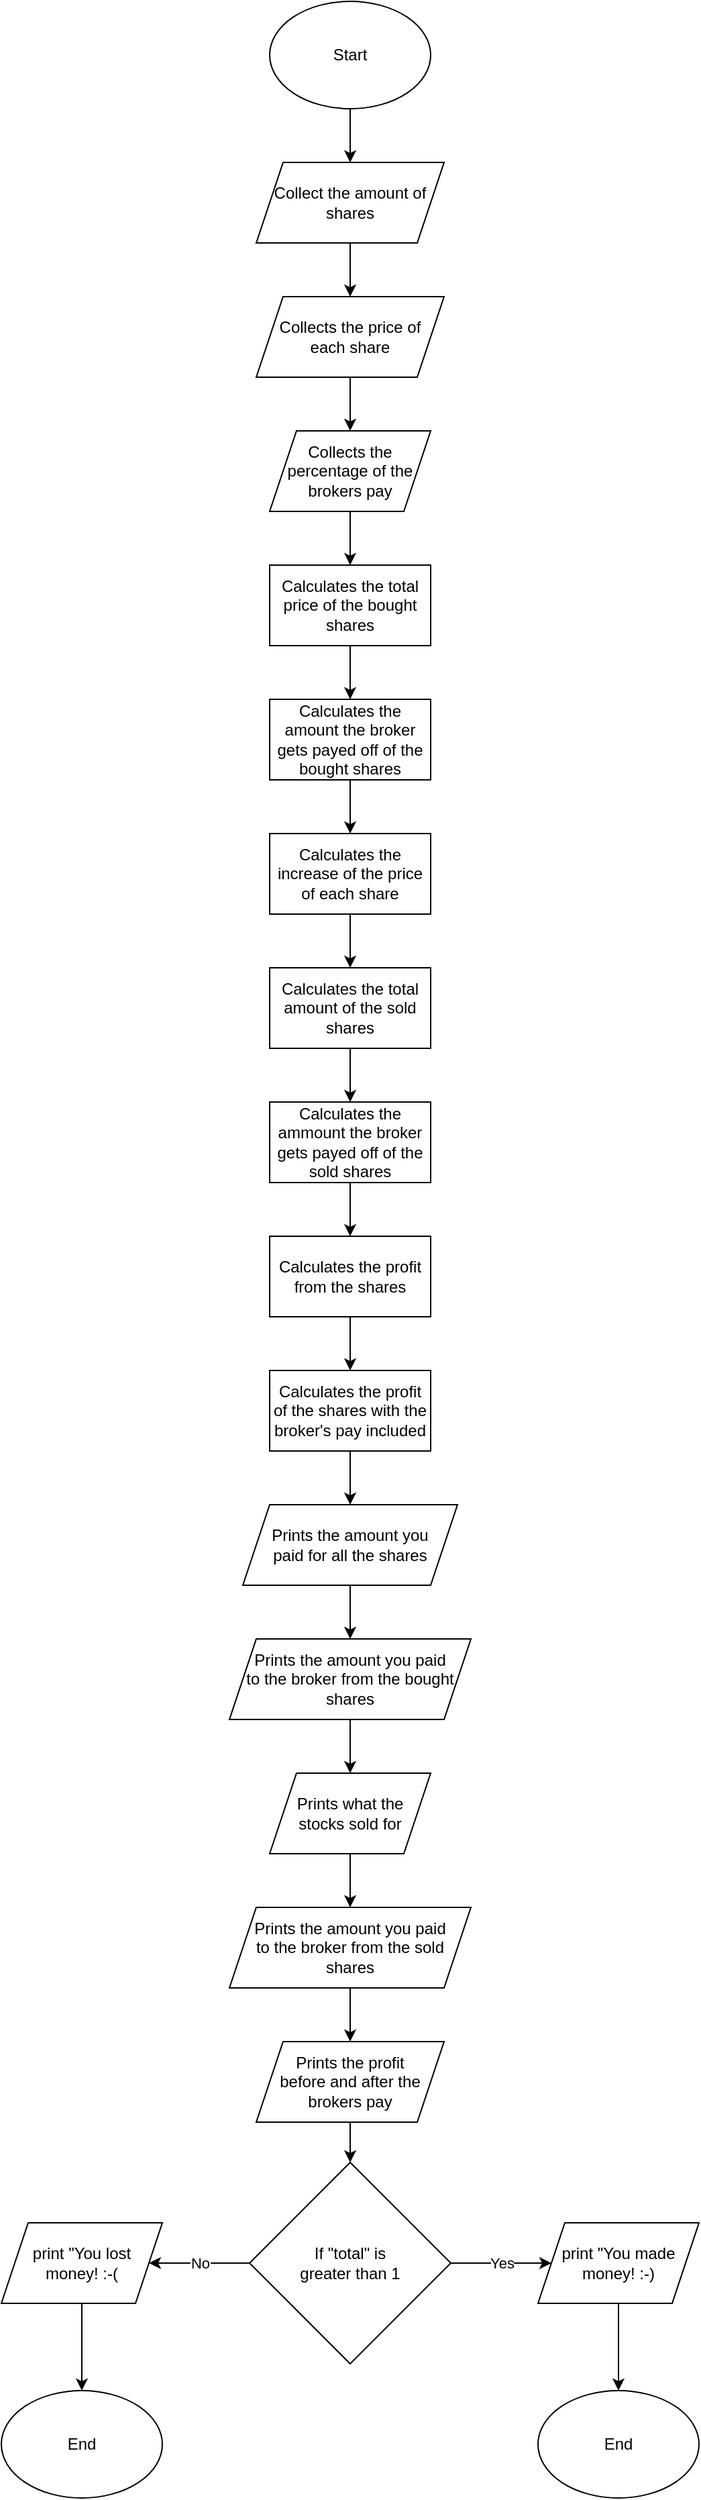 <mxfile version="20.3.0" type="device"><diagram id="i883SwuRaH4hAuCAc5P-" name="Page-1"><mxGraphModel dx="1422" dy="762" grid="1" gridSize="10" guides="1" tooltips="1" connect="1" arrows="1" fold="1" page="1" pageScale="1" pageWidth="850" pageHeight="1100" math="0" shadow="0"><root><mxCell id="0"/><mxCell id="1" parent="0"/><mxCell id="fl8O0UBEcETxT2SQ9gJi-1" value="" style="edgeStyle=orthogonalEdgeStyle;rounded=0;orthogonalLoop=1;jettySize=auto;html=1;" edge="1" parent="1" source="fl8O0UBEcETxT2SQ9gJi-2" target="fl8O0UBEcETxT2SQ9gJi-4"><mxGeometry relative="1" as="geometry"/></mxCell><mxCell id="fl8O0UBEcETxT2SQ9gJi-2" value="Start" style="ellipse;whiteSpace=wrap;html=1;" vertex="1" parent="1"><mxGeometry x="360" width="120" height="80" as="geometry"/></mxCell><mxCell id="fl8O0UBEcETxT2SQ9gJi-3" value="" style="edgeStyle=orthogonalEdgeStyle;rounded=0;orthogonalLoop=1;jettySize=auto;html=1;" edge="1" parent="1" source="fl8O0UBEcETxT2SQ9gJi-4" target="fl8O0UBEcETxT2SQ9gJi-6"><mxGeometry relative="1" as="geometry"/></mxCell><mxCell id="fl8O0UBEcETxT2SQ9gJi-4" value="Collect the amount of shares" style="shape=parallelogram;perimeter=parallelogramPerimeter;whiteSpace=wrap;html=1;fixedSize=1;" vertex="1" parent="1"><mxGeometry x="350" y="120" width="140" height="60" as="geometry"/></mxCell><mxCell id="fl8O0UBEcETxT2SQ9gJi-5" value="" style="edgeStyle=orthogonalEdgeStyle;rounded=0;orthogonalLoop=1;jettySize=auto;html=1;" edge="1" parent="1" source="fl8O0UBEcETxT2SQ9gJi-6" target="fl8O0UBEcETxT2SQ9gJi-8"><mxGeometry relative="1" as="geometry"/></mxCell><mxCell id="fl8O0UBEcETxT2SQ9gJi-6" value="Collects the price of &lt;br&gt;each share" style="shape=parallelogram;perimeter=parallelogramPerimeter;whiteSpace=wrap;html=1;fixedSize=1;" vertex="1" parent="1"><mxGeometry x="350" y="220" width="140" height="60" as="geometry"/></mxCell><mxCell id="fl8O0UBEcETxT2SQ9gJi-7" value="" style="edgeStyle=orthogonalEdgeStyle;rounded=0;orthogonalLoop=1;jettySize=auto;html=1;" edge="1" parent="1" source="fl8O0UBEcETxT2SQ9gJi-8" target="fl8O0UBEcETxT2SQ9gJi-10"><mxGeometry relative="1" as="geometry"/></mxCell><mxCell id="fl8O0UBEcETxT2SQ9gJi-8" value="Collects the percentage of the brokers pay" style="shape=parallelogram;perimeter=parallelogramPerimeter;whiteSpace=wrap;html=1;fixedSize=1;" vertex="1" parent="1"><mxGeometry x="360" y="320" width="120" height="60" as="geometry"/></mxCell><mxCell id="fl8O0UBEcETxT2SQ9gJi-9" value="" style="edgeStyle=orthogonalEdgeStyle;rounded=0;orthogonalLoop=1;jettySize=auto;html=1;" edge="1" parent="1" source="fl8O0UBEcETxT2SQ9gJi-10" target="fl8O0UBEcETxT2SQ9gJi-12"><mxGeometry relative="1" as="geometry"/></mxCell><mxCell id="fl8O0UBEcETxT2SQ9gJi-10" value="Calculates the total price of the bought shares" style="rounded=0;whiteSpace=wrap;html=1;" vertex="1" parent="1"><mxGeometry x="360" y="420" width="120" height="60" as="geometry"/></mxCell><mxCell id="fl8O0UBEcETxT2SQ9gJi-11" value="" style="edgeStyle=orthogonalEdgeStyle;rounded=0;orthogonalLoop=1;jettySize=auto;html=1;" edge="1" parent="1" source="fl8O0UBEcETxT2SQ9gJi-12" target="fl8O0UBEcETxT2SQ9gJi-14"><mxGeometry relative="1" as="geometry"/></mxCell><mxCell id="fl8O0UBEcETxT2SQ9gJi-12" value="Calculates the amount the broker gets payed off of the bought shares" style="rounded=0;whiteSpace=wrap;html=1;" vertex="1" parent="1"><mxGeometry x="360" y="520" width="120" height="60" as="geometry"/></mxCell><mxCell id="fl8O0UBEcETxT2SQ9gJi-13" value="" style="edgeStyle=orthogonalEdgeStyle;rounded=0;orthogonalLoop=1;jettySize=auto;html=1;" edge="1" parent="1" source="fl8O0UBEcETxT2SQ9gJi-14" target="fl8O0UBEcETxT2SQ9gJi-16"><mxGeometry relative="1" as="geometry"/></mxCell><mxCell id="fl8O0UBEcETxT2SQ9gJi-14" value="Calculates the increase of the price of each share" style="rounded=0;whiteSpace=wrap;html=1;" vertex="1" parent="1"><mxGeometry x="360" y="620" width="120" height="60" as="geometry"/></mxCell><mxCell id="fl8O0UBEcETxT2SQ9gJi-15" value="" style="edgeStyle=orthogonalEdgeStyle;rounded=0;orthogonalLoop=1;jettySize=auto;html=1;" edge="1" parent="1" source="fl8O0UBEcETxT2SQ9gJi-16" target="fl8O0UBEcETxT2SQ9gJi-18"><mxGeometry relative="1" as="geometry"/></mxCell><mxCell id="fl8O0UBEcETxT2SQ9gJi-16" value="Calculates the total amount of the sold shares" style="rounded=0;whiteSpace=wrap;html=1;" vertex="1" parent="1"><mxGeometry x="360" y="720" width="120" height="60" as="geometry"/></mxCell><mxCell id="fl8O0UBEcETxT2SQ9gJi-17" value="" style="edgeStyle=orthogonalEdgeStyle;rounded=0;orthogonalLoop=1;jettySize=auto;html=1;" edge="1" parent="1" source="fl8O0UBEcETxT2SQ9gJi-18" target="fl8O0UBEcETxT2SQ9gJi-20"><mxGeometry relative="1" as="geometry"/></mxCell><mxCell id="fl8O0UBEcETxT2SQ9gJi-18" value="Calculates the ammount the broker gets payed off of the sold shares" style="rounded=0;whiteSpace=wrap;html=1;" vertex="1" parent="1"><mxGeometry x="360" y="820" width="120" height="60" as="geometry"/></mxCell><mxCell id="fl8O0UBEcETxT2SQ9gJi-19" value="" style="edgeStyle=orthogonalEdgeStyle;rounded=0;orthogonalLoop=1;jettySize=auto;html=1;" edge="1" parent="1" source="fl8O0UBEcETxT2SQ9gJi-20" target="fl8O0UBEcETxT2SQ9gJi-22"><mxGeometry relative="1" as="geometry"/></mxCell><mxCell id="fl8O0UBEcETxT2SQ9gJi-20" value="Calculates the profit from the shares" style="rounded=0;whiteSpace=wrap;html=1;" vertex="1" parent="1"><mxGeometry x="360" y="920" width="120" height="60" as="geometry"/></mxCell><mxCell id="fl8O0UBEcETxT2SQ9gJi-21" value="" style="edgeStyle=orthogonalEdgeStyle;rounded=0;orthogonalLoop=1;jettySize=auto;html=1;" edge="1" parent="1" source="fl8O0UBEcETxT2SQ9gJi-22" target="fl8O0UBEcETxT2SQ9gJi-24"><mxGeometry relative="1" as="geometry"/></mxCell><mxCell id="fl8O0UBEcETxT2SQ9gJi-22" value="Calculates the profit of the shares with the broker's pay included" style="rounded=0;whiteSpace=wrap;html=1;" vertex="1" parent="1"><mxGeometry x="360" y="1020" width="120" height="60" as="geometry"/></mxCell><mxCell id="fl8O0UBEcETxT2SQ9gJi-23" value="" style="edgeStyle=orthogonalEdgeStyle;rounded=0;orthogonalLoop=1;jettySize=auto;html=1;" edge="1" parent="1" source="fl8O0UBEcETxT2SQ9gJi-24" target="fl8O0UBEcETxT2SQ9gJi-26"><mxGeometry relative="1" as="geometry"/></mxCell><mxCell id="fl8O0UBEcETxT2SQ9gJi-24" value="Prints the amount you &lt;br&gt;paid for all the shares" style="shape=parallelogram;perimeter=parallelogramPerimeter;whiteSpace=wrap;html=1;fixedSize=1;" vertex="1" parent="1"><mxGeometry x="340" y="1120" width="160" height="60" as="geometry"/></mxCell><mxCell id="fl8O0UBEcETxT2SQ9gJi-25" value="" style="edgeStyle=orthogonalEdgeStyle;rounded=0;orthogonalLoop=1;jettySize=auto;html=1;" edge="1" parent="1" source="fl8O0UBEcETxT2SQ9gJi-26" target="fl8O0UBEcETxT2SQ9gJi-28"><mxGeometry relative="1" as="geometry"/></mxCell><mxCell id="fl8O0UBEcETxT2SQ9gJi-26" value="Prints the amount you paid &lt;br&gt;to the broker from the bought shares" style="shape=parallelogram;perimeter=parallelogramPerimeter;whiteSpace=wrap;html=1;fixedSize=1;" vertex="1" parent="1"><mxGeometry x="330" y="1220" width="180" height="60" as="geometry"/></mxCell><mxCell id="fl8O0UBEcETxT2SQ9gJi-27" value="" style="edgeStyle=orthogonalEdgeStyle;rounded=0;orthogonalLoop=1;jettySize=auto;html=1;" edge="1" parent="1" source="fl8O0UBEcETxT2SQ9gJi-28" target="fl8O0UBEcETxT2SQ9gJi-30"><mxGeometry relative="1" as="geometry"/></mxCell><mxCell id="fl8O0UBEcETxT2SQ9gJi-28" value="Prints what the &lt;br&gt;stocks sold for" style="shape=parallelogram;perimeter=parallelogramPerimeter;whiteSpace=wrap;html=1;fixedSize=1;" vertex="1" parent="1"><mxGeometry x="360" y="1320" width="120" height="60" as="geometry"/></mxCell><mxCell id="fl8O0UBEcETxT2SQ9gJi-29" value="" style="edgeStyle=orthogonalEdgeStyle;rounded=0;orthogonalLoop=1;jettySize=auto;html=1;" edge="1" parent="1" source="fl8O0UBEcETxT2SQ9gJi-30" target="fl8O0UBEcETxT2SQ9gJi-32"><mxGeometry relative="1" as="geometry"/></mxCell><mxCell id="fl8O0UBEcETxT2SQ9gJi-30" value="Prints the amount you paid&lt;br&gt;to the broker from the sold shares" style="shape=parallelogram;perimeter=parallelogramPerimeter;whiteSpace=wrap;html=1;fixedSize=1;" vertex="1" parent="1"><mxGeometry x="330" y="1420" width="180" height="60" as="geometry"/></mxCell><mxCell id="fl8O0UBEcETxT2SQ9gJi-31" value="" style="edgeStyle=orthogonalEdgeStyle;rounded=0;orthogonalLoop=1;jettySize=auto;html=1;" edge="1" parent="1" source="fl8O0UBEcETxT2SQ9gJi-32" target="fl8O0UBEcETxT2SQ9gJi-33"><mxGeometry relative="1" as="geometry"/></mxCell><mxCell id="fl8O0UBEcETxT2SQ9gJi-32" value="Prints the profit &lt;br&gt;before and after the brokers pay" style="shape=parallelogram;perimeter=parallelogramPerimeter;whiteSpace=wrap;html=1;fixedSize=1;" vertex="1" parent="1"><mxGeometry x="350" y="1520" width="140" height="60" as="geometry"/></mxCell><mxCell id="fl8O0UBEcETxT2SQ9gJi-33" value="If &quot;total&quot; is &lt;br&gt;greater than 1" style="rhombus;whiteSpace=wrap;html=1;" vertex="1" parent="1"><mxGeometry x="345" y="1610" width="150" height="150" as="geometry"/></mxCell><mxCell id="fl8O0UBEcETxT2SQ9gJi-34" value="" style="edgeStyle=orthogonalEdgeStyle;rounded=0;orthogonalLoop=1;jettySize=auto;html=1;" edge="1" parent="1" source="fl8O0UBEcETxT2SQ9gJi-35" target="fl8O0UBEcETxT2SQ9gJi-42"><mxGeometry relative="1" as="geometry"/></mxCell><mxCell id="fl8O0UBEcETxT2SQ9gJi-35" value="print &quot;You lost &lt;br&gt;money! :-(" style="shape=parallelogram;perimeter=parallelogramPerimeter;whiteSpace=wrap;html=1;fixedSize=1;" vertex="1" parent="1"><mxGeometry x="160" y="1655" width="120" height="60" as="geometry"/></mxCell><mxCell id="fl8O0UBEcETxT2SQ9gJi-36" value="" style="edgeStyle=orthogonalEdgeStyle;rounded=0;orthogonalLoop=1;jettySize=auto;html=1;" edge="1" parent="1" source="fl8O0UBEcETxT2SQ9gJi-37" target="fl8O0UBEcETxT2SQ9gJi-43"><mxGeometry relative="1" as="geometry"/></mxCell><mxCell id="fl8O0UBEcETxT2SQ9gJi-37" value="print &quot;You made money! :-)" style="shape=parallelogram;perimeter=parallelogramPerimeter;whiteSpace=wrap;html=1;fixedSize=1;" vertex="1" parent="1"><mxGeometry x="560" y="1655" width="120" height="60" as="geometry"/></mxCell><mxCell id="fl8O0UBEcETxT2SQ9gJi-38" value="" style="endArrow=classic;html=1;rounded=0;exitX=0;exitY=0.5;exitDx=0;exitDy=0;" edge="1" parent="1" source="fl8O0UBEcETxT2SQ9gJi-33" target="fl8O0UBEcETxT2SQ9gJi-35"><mxGeometry relative="1" as="geometry"><mxPoint x="360" y="1670" as="sourcePoint"/><mxPoint x="460" y="1670" as="targetPoint"/></mxGeometry></mxCell><mxCell id="fl8O0UBEcETxT2SQ9gJi-39" value="No" style="edgeLabel;resizable=0;html=1;align=center;verticalAlign=middle;" connectable="0" vertex="1" parent="fl8O0UBEcETxT2SQ9gJi-38"><mxGeometry relative="1" as="geometry"/></mxCell><mxCell id="fl8O0UBEcETxT2SQ9gJi-40" value="" style="endArrow=classic;html=1;rounded=0;exitX=1;exitY=0.5;exitDx=0;exitDy=0;entryX=0;entryY=0.5;entryDx=0;entryDy=0;" edge="1" parent="1" source="fl8O0UBEcETxT2SQ9gJi-33" target="fl8O0UBEcETxT2SQ9gJi-37"><mxGeometry relative="1" as="geometry"><mxPoint x="380" y="1560" as="sourcePoint"/><mxPoint x="480" y="1560" as="targetPoint"/></mxGeometry></mxCell><mxCell id="fl8O0UBEcETxT2SQ9gJi-41" value="Yes" style="edgeLabel;resizable=0;html=1;align=center;verticalAlign=middle;" connectable="0" vertex="1" parent="fl8O0UBEcETxT2SQ9gJi-40"><mxGeometry relative="1" as="geometry"/></mxCell><mxCell id="fl8O0UBEcETxT2SQ9gJi-42" value="End" style="ellipse;whiteSpace=wrap;html=1;" vertex="1" parent="1"><mxGeometry x="160" y="1780" width="120" height="80" as="geometry"/></mxCell><mxCell id="fl8O0UBEcETxT2SQ9gJi-43" value="End" style="ellipse;whiteSpace=wrap;html=1;" vertex="1" parent="1"><mxGeometry x="560" y="1780" width="120" height="80" as="geometry"/></mxCell></root></mxGraphModel></diagram></mxfile>